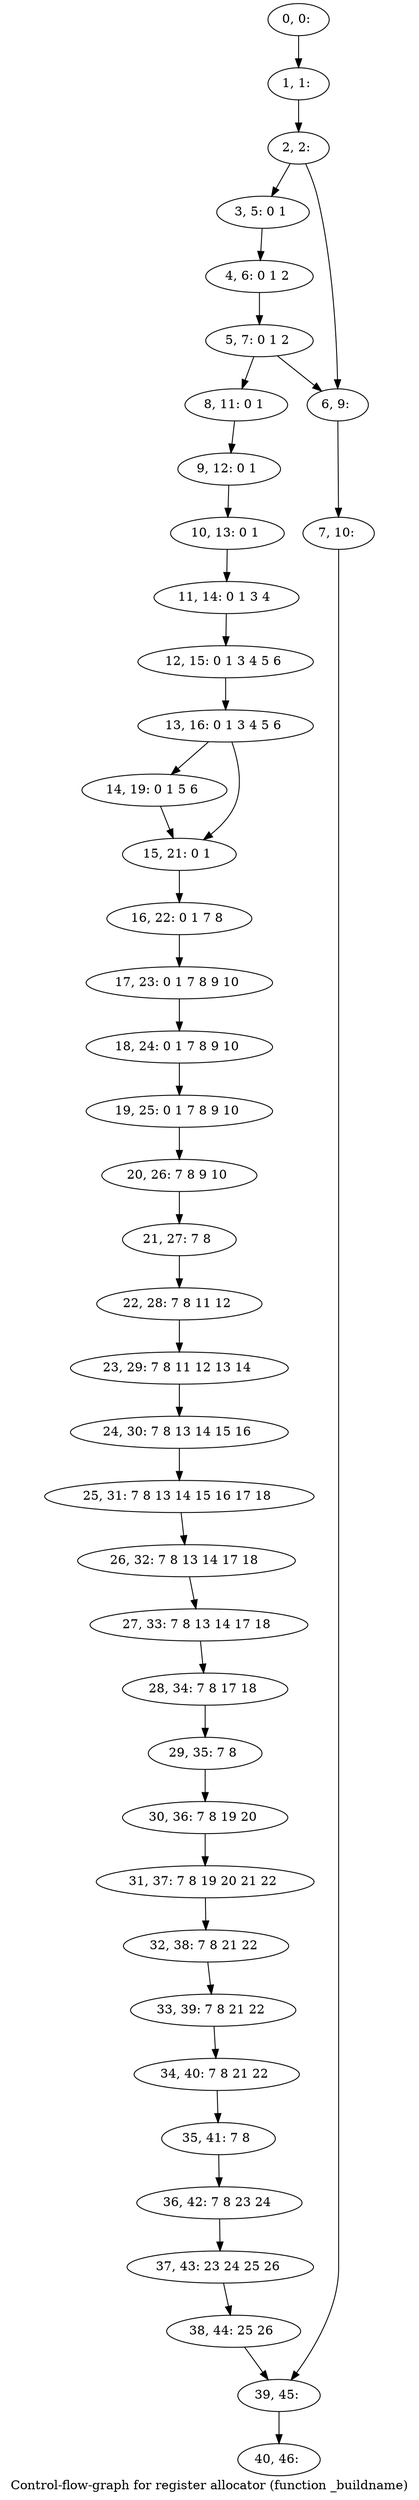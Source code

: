 digraph G {
graph [label="Control-flow-graph for register allocator (function _buildname)"]
0[label="0, 0: "];
1[label="1, 1: "];
2[label="2, 2: "];
3[label="3, 5: 0 1 "];
4[label="4, 6: 0 1 2 "];
5[label="5, 7: 0 1 2 "];
6[label="6, 9: "];
7[label="7, 10: "];
8[label="8, 11: 0 1 "];
9[label="9, 12: 0 1 "];
10[label="10, 13: 0 1 "];
11[label="11, 14: 0 1 3 4 "];
12[label="12, 15: 0 1 3 4 5 6 "];
13[label="13, 16: 0 1 3 4 5 6 "];
14[label="14, 19: 0 1 5 6 "];
15[label="15, 21: 0 1 "];
16[label="16, 22: 0 1 7 8 "];
17[label="17, 23: 0 1 7 8 9 10 "];
18[label="18, 24: 0 1 7 8 9 10 "];
19[label="19, 25: 0 1 7 8 9 10 "];
20[label="20, 26: 7 8 9 10 "];
21[label="21, 27: 7 8 "];
22[label="22, 28: 7 8 11 12 "];
23[label="23, 29: 7 8 11 12 13 14 "];
24[label="24, 30: 7 8 13 14 15 16 "];
25[label="25, 31: 7 8 13 14 15 16 17 18 "];
26[label="26, 32: 7 8 13 14 17 18 "];
27[label="27, 33: 7 8 13 14 17 18 "];
28[label="28, 34: 7 8 17 18 "];
29[label="29, 35: 7 8 "];
30[label="30, 36: 7 8 19 20 "];
31[label="31, 37: 7 8 19 20 21 22 "];
32[label="32, 38: 7 8 21 22 "];
33[label="33, 39: 7 8 21 22 "];
34[label="34, 40: 7 8 21 22 "];
35[label="35, 41: 7 8 "];
36[label="36, 42: 7 8 23 24 "];
37[label="37, 43: 23 24 25 26 "];
38[label="38, 44: 25 26 "];
39[label="39, 45: "];
40[label="40, 46: "];
0->1 ;
1->2 ;
2->3 ;
2->6 ;
3->4 ;
4->5 ;
5->6 ;
5->8 ;
6->7 ;
7->39 ;
8->9 ;
9->10 ;
10->11 ;
11->12 ;
12->13 ;
13->14 ;
13->15 ;
14->15 ;
15->16 ;
16->17 ;
17->18 ;
18->19 ;
19->20 ;
20->21 ;
21->22 ;
22->23 ;
23->24 ;
24->25 ;
25->26 ;
26->27 ;
27->28 ;
28->29 ;
29->30 ;
30->31 ;
31->32 ;
32->33 ;
33->34 ;
34->35 ;
35->36 ;
36->37 ;
37->38 ;
38->39 ;
39->40 ;
}
